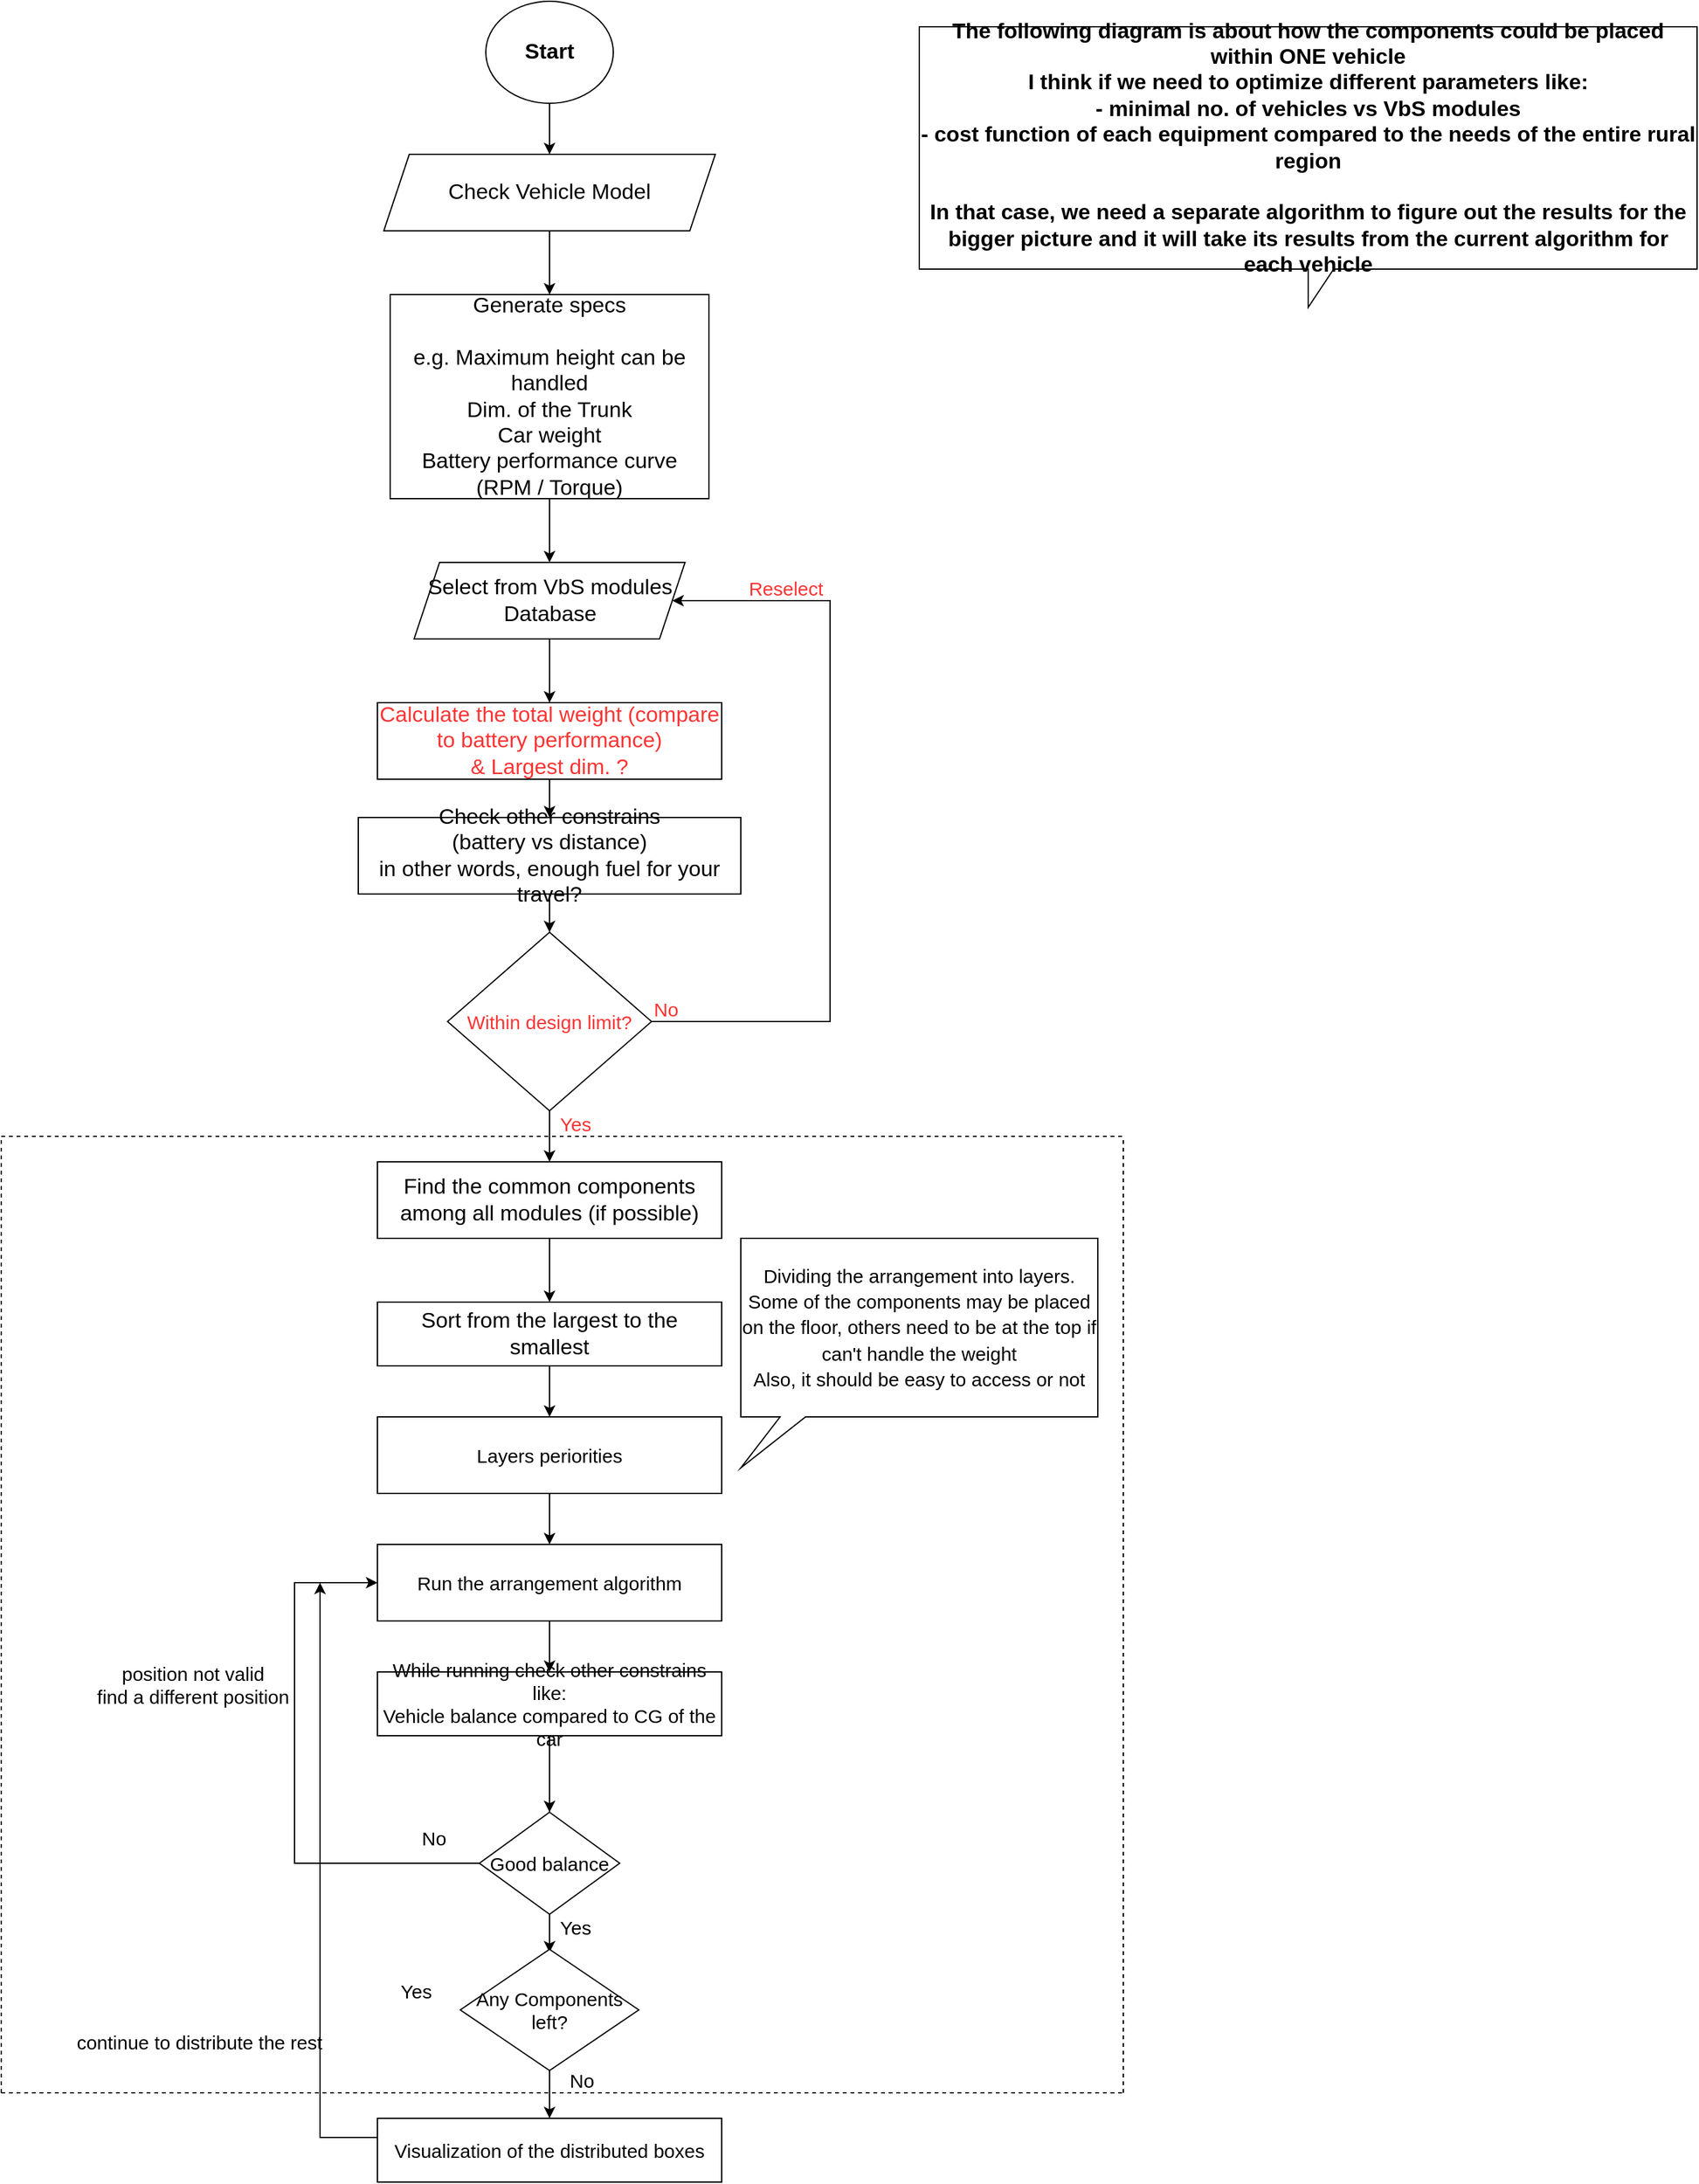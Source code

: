 <mxfile version="18.0.3" type="github" pages="3">
  <diagram id="tjdyI6w0hLFioTKMTBFz" name="UML">
    <mxGraphModel dx="1038" dy="509" grid="1" gridSize="10" guides="1" tooltips="1" connect="1" arrows="1" fold="1" page="1" pageScale="1" pageWidth="1654" pageHeight="2336" math="0" shadow="0">
      <root>
        <mxCell id="0" />
        <mxCell id="1" parent="0" />
        <mxCell id="ymkZttFPiQcAVLi8c05M-2" style="edgeStyle=orthogonalEdgeStyle;rounded=0;orthogonalLoop=1;jettySize=auto;html=1;fontSize=17;" parent="1" source="ymkZttFPiQcAVLi8c05M-1" edge="1">
          <mxGeometry relative="1" as="geometry">
            <mxPoint x="630" y="150" as="targetPoint" />
          </mxGeometry>
        </mxCell>
        <mxCell id="ymkZttFPiQcAVLi8c05M-1" value="&lt;b&gt;&lt;font style=&quot;font-size: 17px&quot;&gt;Start&lt;/font&gt;&lt;/b&gt;" style="ellipse;whiteSpace=wrap;html=1;" parent="1" vertex="1">
          <mxGeometry x="580" y="30" width="100" height="80" as="geometry" />
        </mxCell>
        <mxCell id="BLPmgUg1dD0FdtuLCdOj-2" style="edgeStyle=orthogonalEdgeStyle;rounded=0;orthogonalLoop=1;jettySize=auto;html=1;fontSize=17;" parent="1" source="BLPmgUg1dD0FdtuLCdOj-1" edge="1">
          <mxGeometry relative="1" as="geometry">
            <mxPoint x="630" y="260" as="targetPoint" />
          </mxGeometry>
        </mxCell>
        <mxCell id="BLPmgUg1dD0FdtuLCdOj-1" value="&lt;div&gt;Check Vehicle Model&lt;/div&gt;" style="shape=parallelogram;perimeter=parallelogramPerimeter;whiteSpace=wrap;html=1;fixedSize=1;fontSize=17;" parent="1" vertex="1">
          <mxGeometry x="500" y="150" width="260" height="60" as="geometry" />
        </mxCell>
        <mxCell id="BLPmgUg1dD0FdtuLCdOj-4" style="edgeStyle=orthogonalEdgeStyle;rounded=0;orthogonalLoop=1;jettySize=auto;html=1;fontSize=17;" parent="1" source="BLPmgUg1dD0FdtuLCdOj-3" edge="1">
          <mxGeometry relative="1" as="geometry">
            <mxPoint x="630" y="470" as="targetPoint" />
          </mxGeometry>
        </mxCell>
        <mxCell id="BLPmgUg1dD0FdtuLCdOj-3" value="&lt;div&gt;Generate specs&lt;/div&gt;&lt;div&gt;&lt;br&gt;&lt;/div&gt;&lt;div&gt;e.g. Maximum height can be handled&lt;/div&gt;&lt;div&gt;&lt;div&gt;Dim. of the Trunk&lt;/div&gt;&lt;/div&gt;&lt;div&gt;Car weight&lt;/div&gt;&lt;div&gt;Battery performance curve (RPM / Torque)&lt;/div&gt;" style="rounded=0;whiteSpace=wrap;html=1;fontSize=17;" parent="1" vertex="1">
          <mxGeometry x="505" y="260" width="250" height="160" as="geometry" />
        </mxCell>
        <mxCell id="BLPmgUg1dD0FdtuLCdOj-7" style="edgeStyle=orthogonalEdgeStyle;rounded=0;orthogonalLoop=1;jettySize=auto;html=1;fontSize=17;" parent="1" source="BLPmgUg1dD0FdtuLCdOj-6" edge="1">
          <mxGeometry relative="1" as="geometry">
            <mxPoint x="630" y="580" as="targetPoint" />
          </mxGeometry>
        </mxCell>
        <mxCell id="BLPmgUg1dD0FdtuLCdOj-6" value="Select from VbS modules Database" style="shape=parallelogram;perimeter=parallelogramPerimeter;whiteSpace=wrap;html=1;fixedSize=1;fontSize=17;" parent="1" vertex="1">
          <mxGeometry x="523.75" y="470" width="212.5" height="60" as="geometry" />
        </mxCell>
        <mxCell id="FvmzdZviCj6tdNA3zdi5-5" style="edgeStyle=orthogonalEdgeStyle;rounded=0;orthogonalLoop=1;jettySize=auto;html=1;exitX=0.5;exitY=1;exitDx=0;exitDy=0;" parent="1" source="BLPmgUg1dD0FdtuLCdOj-8" edge="1">
          <mxGeometry relative="1" as="geometry">
            <mxPoint x="630" y="670" as="targetPoint" />
          </mxGeometry>
        </mxCell>
        <mxCell id="BLPmgUg1dD0FdtuLCdOj-8" value="&lt;div&gt;&lt;font color=&quot;#FF3333&quot;&gt;Calculate the total weight (compare to battery performance)&lt;br&gt;&lt;/font&gt;&lt;/div&gt;&lt;div&gt;&lt;font color=&quot;#FF3333&quot;&gt;&amp;amp; Largest dim. ?&lt;br&gt;&lt;/font&gt;&lt;/div&gt;" style="rounded=0;whiteSpace=wrap;html=1;fontSize=17;" parent="1" vertex="1">
          <mxGeometry x="495" y="580" width="270" height="60" as="geometry" />
        </mxCell>
        <mxCell id="FvmzdZviCj6tdNA3zdi5-1" value="" style="endArrow=none;dashed=1;html=1;rounded=0;" parent="1" edge="1">
          <mxGeometry width="50" height="50" relative="1" as="geometry">
            <mxPoint x="200" y="920" as="sourcePoint" />
            <mxPoint x="1080" y="920" as="targetPoint" />
          </mxGeometry>
        </mxCell>
        <mxCell id="FvmzdZviCj6tdNA3zdi5-2" value="" style="endArrow=none;dashed=1;html=1;rounded=0;" parent="1" edge="1">
          <mxGeometry width="50" height="50" relative="1" as="geometry">
            <mxPoint x="1080" y="1670" as="sourcePoint" />
            <mxPoint x="1080" y="920" as="targetPoint" />
          </mxGeometry>
        </mxCell>
        <mxCell id="FvmzdZviCj6tdNA3zdi5-3" value="" style="endArrow=none;dashed=1;html=1;rounded=0;" parent="1" edge="1">
          <mxGeometry width="50" height="50" relative="1" as="geometry">
            <mxPoint x="200" y="1670" as="sourcePoint" />
            <mxPoint x="1080" y="1670" as="targetPoint" />
          </mxGeometry>
        </mxCell>
        <mxCell id="FvmzdZviCj6tdNA3zdi5-4" value="" style="endArrow=none;dashed=1;html=1;rounded=0;" parent="1" edge="1">
          <mxGeometry width="50" height="50" relative="1" as="geometry">
            <mxPoint x="200" y="1670" as="sourcePoint" />
            <mxPoint x="200" y="920" as="targetPoint" />
          </mxGeometry>
        </mxCell>
        <mxCell id="5P1F-jVKBJmz6E3As6xX-11" style="edgeStyle=orthogonalEdgeStyle;rounded=0;orthogonalLoop=1;jettySize=auto;html=1;fontSize=15;fontColor=#FF3333;entryX=0.5;entryY=0;entryDx=0;entryDy=0;" parent="1" source="GwWraAQLC3I3wMDbU-9T-2" target="5P1F-jVKBJmz6E3As6xX-14" edge="1">
          <mxGeometry relative="1" as="geometry">
            <mxPoint x="630" y="1070" as="targetPoint" />
          </mxGeometry>
        </mxCell>
        <mxCell id="GwWraAQLC3I3wMDbU-9T-2" value="Find the common components among all modules (if possible)" style="rounded=0;whiteSpace=wrap;html=1;fontSize=17;" parent="1" vertex="1">
          <mxGeometry x="495" y="940" width="270" height="60" as="geometry" />
        </mxCell>
        <mxCell id="5P1F-jVKBJmz6E3As6xX-2" style="edgeStyle=orthogonalEdgeStyle;rounded=0;orthogonalLoop=1;jettySize=auto;html=1;fontSize=15;fontColor=#FF3333;" parent="1" source="5P1F-jVKBJmz6E3As6xX-1" target="GwWraAQLC3I3wMDbU-9T-2" edge="1">
          <mxGeometry relative="1" as="geometry" />
        </mxCell>
        <mxCell id="5P1F-jVKBJmz6E3As6xX-6" style="edgeStyle=orthogonalEdgeStyle;rounded=0;orthogonalLoop=1;jettySize=auto;html=1;fontSize=15;fontColor=#FF3333;exitX=1;exitY=0.5;exitDx=0;exitDy=0;" parent="1" source="5P1F-jVKBJmz6E3As6xX-1" target="BLPmgUg1dD0FdtuLCdOj-6" edge="1">
          <mxGeometry relative="1" as="geometry">
            <mxPoint x="870" y="520" as="targetPoint" />
            <Array as="points">
              <mxPoint x="850" y="830" />
              <mxPoint x="850" y="500" />
            </Array>
          </mxGeometry>
        </mxCell>
        <mxCell id="5P1F-jVKBJmz6E3As6xX-1" value="&lt;font style=&quot;font-size: 15px&quot;&gt;Within design limit?&lt;/font&gt;" style="rhombus;whiteSpace=wrap;html=1;fontColor=#FF3333;" parent="1" vertex="1">
          <mxGeometry x="550" y="760" width="160" height="140" as="geometry" />
        </mxCell>
        <mxCell id="5P1F-jVKBJmz6E3As6xX-7" value="No" style="text;html=1;align=center;verticalAlign=middle;resizable=0;points=[];autosize=1;strokeColor=none;fillColor=none;fontSize=15;fontColor=#FF3333;" parent="1" vertex="1">
          <mxGeometry x="706.25" y="810" width="30" height="20" as="geometry" />
        </mxCell>
        <mxCell id="5P1F-jVKBJmz6E3As6xX-8" value="Reselect" style="text;html=1;align=center;verticalAlign=middle;resizable=0;points=[];autosize=1;strokeColor=none;fillColor=none;fontSize=15;fontColor=#FF3333;" parent="1" vertex="1">
          <mxGeometry x="785" y="480" width="60" height="20" as="geometry" />
        </mxCell>
        <mxCell id="5P1F-jVKBJmz6E3As6xX-9" value="Yes" style="text;html=1;align=center;verticalAlign=middle;resizable=0;points=[];autosize=1;strokeColor=none;fillColor=none;fontSize=15;fontColor=#FF3333;" parent="1" vertex="1">
          <mxGeometry x="630" y="900" width="40" height="20" as="geometry" />
        </mxCell>
        <mxCell id="5P1F-jVKBJmz6E3As6xX-18" style="edgeStyle=orthogonalEdgeStyle;rounded=0;orthogonalLoop=1;jettySize=auto;html=1;entryX=0.5;entryY=0;entryDx=0;entryDy=0;fontSize=17;fontColor=#000000;" parent="1" source="5P1F-jVKBJmz6E3As6xX-14" target="5P1F-jVKBJmz6E3As6xX-17" edge="1">
          <mxGeometry relative="1" as="geometry" />
        </mxCell>
        <mxCell id="5P1F-jVKBJmz6E3As6xX-14" value="&lt;font style=&quot;font-size: 17px&quot;&gt;Sort from the largest to the smallest&lt;/font&gt;" style="rounded=0;whiteSpace=wrap;html=1;fontSize=15;fontColor=#000000;" parent="1" vertex="1">
          <mxGeometry x="495" y="1050" width="270" height="50" as="geometry" />
        </mxCell>
        <mxCell id="5P1F-jVKBJmz6E3As6xX-16" style="edgeStyle=orthogonalEdgeStyle;rounded=0;orthogonalLoop=1;jettySize=auto;html=1;entryX=0.5;entryY=0;entryDx=0;entryDy=0;fontSize=17;fontColor=#000000;" parent="1" source="5P1F-jVKBJmz6E3As6xX-15" target="5P1F-jVKBJmz6E3As6xX-1" edge="1">
          <mxGeometry relative="1" as="geometry" />
        </mxCell>
        <mxCell id="5P1F-jVKBJmz6E3As6xX-15" value="&lt;div&gt;Check other constrains&lt;/div&gt;&lt;div&gt;(battery vs distance)&lt;/div&gt;&lt;div&gt;in other words, enough fuel for your travel?&lt;br&gt;&lt;/div&gt;" style="rounded=0;whiteSpace=wrap;html=1;fontSize=17;" parent="1" vertex="1">
          <mxGeometry x="480" y="670" width="300" height="60" as="geometry" />
        </mxCell>
        <mxCell id="5P1F-jVKBJmz6E3As6xX-20" style="edgeStyle=orthogonalEdgeStyle;rounded=0;orthogonalLoop=1;jettySize=auto;html=1;fontSize=15;fontColor=#000000;entryX=0.5;entryY=0;entryDx=0;entryDy=0;" parent="1" source="5P1F-jVKBJmz6E3As6xX-17" target="5P1F-jVKBJmz6E3As6xX-22" edge="1">
          <mxGeometry relative="1" as="geometry">
            <mxPoint x="625" y="1240" as="targetPoint" />
          </mxGeometry>
        </mxCell>
        <mxCell id="5P1F-jVKBJmz6E3As6xX-17" value="Layers periorities" style="rounded=0;whiteSpace=wrap;html=1;fontSize=15;fontColor=#000000;" parent="1" vertex="1">
          <mxGeometry x="495" y="1140" width="270" height="60" as="geometry" />
        </mxCell>
        <mxCell id="5P1F-jVKBJmz6E3As6xX-19" value="&lt;font style=&quot;font-size: 15px&quot;&gt;Dividing the arrangement into layers.&lt;br&gt;&lt;/font&gt;&lt;div&gt;&lt;font style=&quot;font-size: 15px&quot;&gt;Some of the components may be placed on the floor, others need to be at the top if can&#39;t handle the weight&lt;/font&gt;&lt;/div&gt;&lt;div&gt;&lt;font style=&quot;font-size: 15px&quot;&gt;Also, it should be easy to access or not&lt;br&gt;&lt;/font&gt;&lt;/div&gt;" style="shape=callout;whiteSpace=wrap;html=1;perimeter=calloutPerimeter;fontSize=17;fontColor=#000000;size=40;position=0.11;base=20;position2=0;" parent="1" vertex="1">
          <mxGeometry x="780" y="1000" width="280" height="180" as="geometry" />
        </mxCell>
        <mxCell id="5P1F-jVKBJmz6E3As6xX-34" style="edgeStyle=orthogonalEdgeStyle;rounded=0;orthogonalLoop=1;jettySize=auto;html=1;entryX=0.5;entryY=0;entryDx=0;entryDy=0;fontSize=15;fontColor=#000000;" parent="1" source="5P1F-jVKBJmz6E3As6xX-22" target="5P1F-jVKBJmz6E3As6xX-23" edge="1">
          <mxGeometry relative="1" as="geometry" />
        </mxCell>
        <mxCell id="5P1F-jVKBJmz6E3As6xX-22" value="Run the arrangement algorithm" style="rounded=0;whiteSpace=wrap;html=1;fontSize=15;fontColor=#000000;" parent="1" vertex="1">
          <mxGeometry x="495" y="1240" width="270" height="60" as="geometry" />
        </mxCell>
        <mxCell id="5P1F-jVKBJmz6E3As6xX-28" style="edgeStyle=orthogonalEdgeStyle;rounded=0;orthogonalLoop=1;jettySize=auto;html=1;entryX=0.5;entryY=0;entryDx=0;entryDy=0;fontSize=15;fontColor=#000000;" parent="1" source="5P1F-jVKBJmz6E3As6xX-23" target="5P1F-jVKBJmz6E3As6xX-25" edge="1">
          <mxGeometry relative="1" as="geometry" />
        </mxCell>
        <mxCell id="5P1F-jVKBJmz6E3As6xX-23" value="While running check other constrains like:&lt;br&gt;Vehicle balance compared to CG of the car" style="rounded=0;whiteSpace=wrap;html=1;fontSize=15;fontColor=#000000;" parent="1" vertex="1">
          <mxGeometry x="495" y="1340" width="270" height="50" as="geometry" />
        </mxCell>
        <mxCell id="5P1F-jVKBJmz6E3As6xX-30" style="edgeStyle=orthogonalEdgeStyle;rounded=0;orthogonalLoop=1;jettySize=auto;html=1;exitX=0;exitY=0.5;exitDx=0;exitDy=0;fontSize=15;fontColor=#000000;entryX=0;entryY=0.5;entryDx=0;entryDy=0;" parent="1" source="5P1F-jVKBJmz6E3As6xX-25" target="5P1F-jVKBJmz6E3As6xX-22" edge="1">
          <mxGeometry relative="1" as="geometry">
            <mxPoint x="440" y="1280" as="targetPoint" />
            <Array as="points">
              <mxPoint x="430" y="1490" />
              <mxPoint x="430" y="1270" />
            </Array>
          </mxGeometry>
        </mxCell>
        <mxCell id="5P1F-jVKBJmz6E3As6xX-36" style="edgeStyle=orthogonalEdgeStyle;rounded=0;orthogonalLoop=1;jettySize=auto;html=1;entryX=0.5;entryY=0;entryDx=0;entryDy=0;fontSize=15;fontColor=#000000;" parent="1" source="5P1F-jVKBJmz6E3As6xX-25" edge="1">
          <mxGeometry relative="1" as="geometry">
            <mxPoint x="630" y="1560" as="targetPoint" />
          </mxGeometry>
        </mxCell>
        <mxCell id="5P1F-jVKBJmz6E3As6xX-25" value="Good balance" style="rhombus;whiteSpace=wrap;html=1;fontSize=15;fontColor=#000000;" parent="1" vertex="1">
          <mxGeometry x="575" y="1450" width="110" height="80" as="geometry" />
        </mxCell>
        <mxCell id="5P1F-jVKBJmz6E3As6xX-29" value="Yes" style="text;html=1;align=center;verticalAlign=middle;resizable=0;points=[];autosize=1;strokeColor=none;fillColor=none;fontSize=15;fontColor=#000000;" parent="1" vertex="1">
          <mxGeometry x="630" y="1530" width="40" height="20" as="geometry" />
        </mxCell>
        <mxCell id="5P1F-jVKBJmz6E3As6xX-31" value="No" style="text;html=1;align=center;verticalAlign=middle;resizable=0;points=[];autosize=1;strokeColor=none;fillColor=none;fontSize=15;fontColor=#000000;" parent="1" vertex="1">
          <mxGeometry x="523.75" y="1460" width="30" height="20" as="geometry" />
        </mxCell>
        <mxCell id="5P1F-jVKBJmz6E3As6xX-33" value="&lt;div&gt;position not valid&lt;/div&gt;&lt;div&gt;find a different position&lt;br&gt;&lt;/div&gt;" style="text;html=1;align=center;verticalAlign=middle;resizable=0;points=[];autosize=1;strokeColor=none;fillColor=none;fontSize=15;fontColor=#000000;" parent="1" vertex="1">
          <mxGeometry x="280" y="1330" width="140" height="40" as="geometry" />
        </mxCell>
        <mxCell id="5P1F-jVKBJmz6E3As6xX-43" style="edgeStyle=orthogonalEdgeStyle;rounded=0;orthogonalLoop=1;jettySize=auto;html=1;entryX=0.5;entryY=0;entryDx=0;entryDy=0;fontSize=15;fontColor=#000000;" parent="1" source="5P1F-jVKBJmz6E3As6xX-39" target="5P1F-jVKBJmz6E3As6xX-42" edge="1">
          <mxGeometry relative="1" as="geometry" />
        </mxCell>
        <mxCell id="5P1F-jVKBJmz6E3As6xX-39" value="Any Components left?" style="rhombus;whiteSpace=wrap;html=1;fontSize=15;fontColor=#000000;" parent="1" vertex="1">
          <mxGeometry x="560" y="1557.5" width="140" height="95" as="geometry" />
        </mxCell>
        <mxCell id="5P1F-jVKBJmz6E3As6xX-40" value="Yes" style="text;html=1;align=center;verticalAlign=middle;resizable=0;points=[];autosize=1;strokeColor=none;fillColor=none;fontSize=15;fontColor=#000000;" parent="1" vertex="1">
          <mxGeometry x="505" y="1580" width="40" height="20" as="geometry" />
        </mxCell>
        <mxCell id="5P1F-jVKBJmz6E3As6xX-45" style="edgeStyle=orthogonalEdgeStyle;rounded=0;orthogonalLoop=1;jettySize=auto;html=1;fontSize=15;fontColor=#000000;" parent="1" source="5P1F-jVKBJmz6E3As6xX-42" edge="1">
          <mxGeometry relative="1" as="geometry">
            <mxPoint x="450" y="1270" as="targetPoint" />
            <Array as="points">
              <mxPoint x="450" y="1705" />
              <mxPoint x="450" y="1490" />
            </Array>
          </mxGeometry>
        </mxCell>
        <mxCell id="5P1F-jVKBJmz6E3As6xX-42" value="Visualization of the distributed boxes" style="rounded=0;whiteSpace=wrap;html=1;fontSize=15;fontColor=#000000;" parent="1" vertex="1">
          <mxGeometry x="495" y="1690" width="270" height="50" as="geometry" />
        </mxCell>
        <mxCell id="5P1F-jVKBJmz6E3As6xX-44" value="continue to distribute the rest" style="text;html=1;align=center;verticalAlign=middle;resizable=0;points=[];autosize=1;strokeColor=none;fillColor=none;fontSize=15;fontColor=#000000;" parent="1" vertex="1">
          <mxGeometry x="270" y="1620" width="170" height="20" as="geometry" />
        </mxCell>
        <mxCell id="5P1F-jVKBJmz6E3As6xX-46" value="No" style="text;html=1;align=center;verticalAlign=middle;resizable=0;points=[];autosize=1;strokeColor=none;fillColor=none;fontSize=15;fontColor=#000000;" parent="1" vertex="1">
          <mxGeometry x="640" y="1650" width="30" height="20" as="geometry" />
        </mxCell>
        <mxCell id="5P1F-jVKBJmz6E3As6xX-47" value="&lt;div style=&quot;font-size: 17px&quot;&gt;&lt;font style=&quot;font-size: 17px&quot;&gt;&lt;b&gt;The following diagram is about how the components could be placed within ONE vehicle&lt;/b&gt;&lt;/font&gt;&lt;/div&gt;&lt;div style=&quot;font-size: 17px&quot;&gt;&lt;font style=&quot;font-size: 17px&quot;&gt;&lt;b&gt;I think if we need to optimize different parameters like:&lt;/b&gt;&lt;/font&gt;&lt;/div&gt;&lt;div style=&quot;font-size: 17px&quot;&gt;&lt;font style=&quot;font-size: 17px&quot;&gt;&lt;b&gt;- minimal no. of vehicles vs VbS modules&lt;/b&gt;&lt;/font&gt;&lt;/div&gt;&lt;div style=&quot;font-size: 17px&quot;&gt;&lt;font style=&quot;font-size: 17px&quot;&gt;&lt;b&gt;- cost function of each equipment compared to the needs of the entire rural region&lt;/b&gt;&lt;/font&gt;&lt;/div&gt;&lt;div style=&quot;font-size: 17px&quot;&gt;&lt;font style=&quot;font-size: 17px&quot;&gt;&lt;b&gt;&lt;br&gt;In that case, we need a separate algorithm to figure out the results for the bigger picture and it will take its results from the current algorithm for each vehicle&lt;br&gt;&lt;/b&gt;&lt;/font&gt;&lt;/div&gt;" style="shape=callout;whiteSpace=wrap;html=1;perimeter=calloutPerimeter;fontSize=15;fontColor=#000000;" parent="1" vertex="1">
          <mxGeometry x="920" y="50" width="610" height="220" as="geometry" />
        </mxCell>
      </root>
    </mxGraphModel>
  </diagram>
  <diagram name="UML2" id="CSRPr6KKTtxTtWu-1TOr">
    <mxGraphModel dx="1038" dy="509" grid="1" gridSize="10" guides="1" tooltips="1" connect="1" arrows="1" fold="1" page="1" pageScale="1" pageWidth="1654" pageHeight="2336" math="0" shadow="0">
      <root>
        <mxCell id="kPrue-aqu6YARFAIIuDR-0" />
        <mxCell id="kPrue-aqu6YARFAIIuDR-1" parent="kPrue-aqu6YARFAIIuDR-0" />
        <mxCell id="kPrue-aqu6YARFAIIuDR-2" style="edgeStyle=orthogonalEdgeStyle;rounded=0;orthogonalLoop=1;jettySize=auto;html=1;fontSize=17;" edge="1" parent="kPrue-aqu6YARFAIIuDR-1" source="kPrue-aqu6YARFAIIuDR-3">
          <mxGeometry relative="1" as="geometry">
            <mxPoint x="630" y="150" as="targetPoint" />
          </mxGeometry>
        </mxCell>
        <mxCell id="kPrue-aqu6YARFAIIuDR-3" value="&lt;b&gt;&lt;font style=&quot;font-size: 17px&quot;&gt;Start&lt;/font&gt;&lt;/b&gt;" style="ellipse;whiteSpace=wrap;html=1;" vertex="1" parent="kPrue-aqu6YARFAIIuDR-1">
          <mxGeometry x="580" y="30" width="100" height="80" as="geometry" />
        </mxCell>
        <mxCell id="kPrue-aqu6YARFAIIuDR-4" style="edgeStyle=orthogonalEdgeStyle;rounded=0;orthogonalLoop=1;jettySize=auto;html=1;fontSize=17;" edge="1" parent="kPrue-aqu6YARFAIIuDR-1" source="kPrue-aqu6YARFAIIuDR-5">
          <mxGeometry relative="1" as="geometry">
            <mxPoint x="630" y="260" as="targetPoint" />
          </mxGeometry>
        </mxCell>
        <mxCell id="kPrue-aqu6YARFAIIuDR-5" value="&lt;div&gt;Check Vehicle Model&lt;/div&gt;" style="shape=parallelogram;perimeter=parallelogramPerimeter;whiteSpace=wrap;html=1;fixedSize=1;fontSize=17;" vertex="1" parent="kPrue-aqu6YARFAIIuDR-1">
          <mxGeometry x="500" y="150" width="260" height="60" as="geometry" />
        </mxCell>
        <mxCell id="kPrue-aqu6YARFAIIuDR-6" style="edgeStyle=orthogonalEdgeStyle;rounded=0;orthogonalLoop=1;jettySize=auto;html=1;fontSize=17;" edge="1" parent="kPrue-aqu6YARFAIIuDR-1" source="kPrue-aqu6YARFAIIuDR-7">
          <mxGeometry relative="1" as="geometry">
            <mxPoint x="630" y="470" as="targetPoint" />
          </mxGeometry>
        </mxCell>
        <mxCell id="kPrue-aqu6YARFAIIuDR-7" value="&lt;div&gt;Generate specs&lt;/div&gt;&lt;div&gt;&lt;br&gt;&lt;/div&gt;&lt;div&gt;e.g. Maximum height can be handled&lt;/div&gt;&lt;div&gt;&lt;div&gt;Dim. of the Trunk&lt;/div&gt;&lt;/div&gt;&lt;div&gt;Car weight&lt;/div&gt;&lt;div&gt;Battery performance curve (RPM / Torque)&lt;/div&gt;" style="rounded=0;whiteSpace=wrap;html=1;fontSize=17;" vertex="1" parent="kPrue-aqu6YARFAIIuDR-1">
          <mxGeometry x="505" y="260" width="250" height="160" as="geometry" />
        </mxCell>
        <mxCell id="kPrue-aqu6YARFAIIuDR-8" style="edgeStyle=orthogonalEdgeStyle;rounded=0;orthogonalLoop=1;jettySize=auto;html=1;fontSize=17;" edge="1" parent="kPrue-aqu6YARFAIIuDR-1" source="kPrue-aqu6YARFAIIuDR-9">
          <mxGeometry relative="1" as="geometry">
            <mxPoint x="630" y="580" as="targetPoint" />
          </mxGeometry>
        </mxCell>
        <mxCell id="kPrue-aqu6YARFAIIuDR-9" value="Select from VbS modules Database" style="shape=parallelogram;perimeter=parallelogramPerimeter;whiteSpace=wrap;html=1;fixedSize=1;fontSize=17;" vertex="1" parent="kPrue-aqu6YARFAIIuDR-1">
          <mxGeometry x="523.75" y="470" width="212.5" height="60" as="geometry" />
        </mxCell>
        <mxCell id="kPrue-aqu6YARFAIIuDR-10" style="edgeStyle=orthogonalEdgeStyle;rounded=0;orthogonalLoop=1;jettySize=auto;html=1;exitX=0.5;exitY=1;exitDx=0;exitDy=0;" edge="1" parent="kPrue-aqu6YARFAIIuDR-1" source="kPrue-aqu6YARFAIIuDR-11">
          <mxGeometry relative="1" as="geometry">
            <mxPoint x="630" y="670" as="targetPoint" />
          </mxGeometry>
        </mxCell>
        <mxCell id="kPrue-aqu6YARFAIIuDR-11" value="&lt;div&gt;&lt;font color=&quot;#FF3333&quot;&gt;Calculate the total weight (compare to battery performance)&lt;br&gt;&lt;/font&gt;&lt;/div&gt;&lt;div&gt;&lt;font color=&quot;#FF3333&quot;&gt;&amp;amp; Largest dim. ?&lt;br&gt;&lt;/font&gt;&lt;/div&gt;" style="rounded=0;whiteSpace=wrap;html=1;fontSize=17;" vertex="1" parent="kPrue-aqu6YARFAIIuDR-1">
          <mxGeometry x="495" y="580" width="270" height="60" as="geometry" />
        </mxCell>
        <mxCell id="kPrue-aqu6YARFAIIuDR-12" value="" style="endArrow=none;dashed=1;html=1;rounded=0;" edge="1" parent="kPrue-aqu6YARFAIIuDR-1">
          <mxGeometry width="50" height="50" relative="1" as="geometry">
            <mxPoint x="200" y="920" as="sourcePoint" />
            <mxPoint x="1080" y="920" as="targetPoint" />
          </mxGeometry>
        </mxCell>
        <mxCell id="kPrue-aqu6YARFAIIuDR-13" value="" style="endArrow=none;dashed=1;html=1;rounded=0;" edge="1" parent="kPrue-aqu6YARFAIIuDR-1">
          <mxGeometry width="50" height="50" relative="1" as="geometry">
            <mxPoint x="1080" y="1670" as="sourcePoint" />
            <mxPoint x="1080" y="920" as="targetPoint" />
          </mxGeometry>
        </mxCell>
        <mxCell id="kPrue-aqu6YARFAIIuDR-14" value="" style="endArrow=none;dashed=1;html=1;rounded=0;" edge="1" parent="kPrue-aqu6YARFAIIuDR-1">
          <mxGeometry width="50" height="50" relative="1" as="geometry">
            <mxPoint x="200" y="1670" as="sourcePoint" />
            <mxPoint x="1080" y="1670" as="targetPoint" />
          </mxGeometry>
        </mxCell>
        <mxCell id="kPrue-aqu6YARFAIIuDR-15" value="" style="endArrow=none;dashed=1;html=1;rounded=0;" edge="1" parent="kPrue-aqu6YARFAIIuDR-1">
          <mxGeometry width="50" height="50" relative="1" as="geometry">
            <mxPoint x="200" y="1670" as="sourcePoint" />
            <mxPoint x="200" y="920" as="targetPoint" />
          </mxGeometry>
        </mxCell>
        <mxCell id="kPrue-aqu6YARFAIIuDR-16" style="edgeStyle=orthogonalEdgeStyle;rounded=0;orthogonalLoop=1;jettySize=auto;html=1;fontSize=15;fontColor=#FF3333;entryX=0.5;entryY=0;entryDx=0;entryDy=0;" edge="1" parent="kPrue-aqu6YARFAIIuDR-1" source="kPrue-aqu6YARFAIIuDR-17" target="kPrue-aqu6YARFAIIuDR-25">
          <mxGeometry relative="1" as="geometry">
            <mxPoint x="630" y="1070" as="targetPoint" />
          </mxGeometry>
        </mxCell>
        <mxCell id="kPrue-aqu6YARFAIIuDR-17" value="Find the common components among all modules (if possible)" style="rounded=0;whiteSpace=wrap;html=1;fontSize=17;" vertex="1" parent="kPrue-aqu6YARFAIIuDR-1">
          <mxGeometry x="495" y="940" width="270" height="60" as="geometry" />
        </mxCell>
        <mxCell id="kPrue-aqu6YARFAIIuDR-18" style="edgeStyle=orthogonalEdgeStyle;rounded=0;orthogonalLoop=1;jettySize=auto;html=1;fontSize=15;fontColor=#FF3333;" edge="1" parent="kPrue-aqu6YARFAIIuDR-1" source="kPrue-aqu6YARFAIIuDR-20" target="kPrue-aqu6YARFAIIuDR-17">
          <mxGeometry relative="1" as="geometry" />
        </mxCell>
        <mxCell id="kPrue-aqu6YARFAIIuDR-19" style="edgeStyle=orthogonalEdgeStyle;rounded=0;orthogonalLoop=1;jettySize=auto;html=1;fontSize=15;fontColor=#FF3333;exitX=1;exitY=0.5;exitDx=0;exitDy=0;" edge="1" parent="kPrue-aqu6YARFAIIuDR-1" source="kPrue-aqu6YARFAIIuDR-20" target="kPrue-aqu6YARFAIIuDR-9">
          <mxGeometry relative="1" as="geometry">
            <mxPoint x="870" y="520" as="targetPoint" />
            <Array as="points">
              <mxPoint x="850" y="830" />
              <mxPoint x="850" y="500" />
            </Array>
          </mxGeometry>
        </mxCell>
        <mxCell id="kPrue-aqu6YARFAIIuDR-20" value="&lt;font style=&quot;font-size: 15px&quot;&gt;Within design limit?&lt;/font&gt;" style="rhombus;whiteSpace=wrap;html=1;fontColor=#FF3333;" vertex="1" parent="kPrue-aqu6YARFAIIuDR-1">
          <mxGeometry x="550" y="760" width="160" height="140" as="geometry" />
        </mxCell>
        <mxCell id="kPrue-aqu6YARFAIIuDR-21" value="No" style="text;html=1;align=center;verticalAlign=middle;resizable=0;points=[];autosize=1;strokeColor=none;fillColor=none;fontSize=15;fontColor=#FF3333;" vertex="1" parent="kPrue-aqu6YARFAIIuDR-1">
          <mxGeometry x="706.25" y="810" width="30" height="20" as="geometry" />
        </mxCell>
        <mxCell id="kPrue-aqu6YARFAIIuDR-22" value="Reselect" style="text;html=1;align=center;verticalAlign=middle;resizable=0;points=[];autosize=1;strokeColor=none;fillColor=none;fontSize=15;fontColor=#FF3333;" vertex="1" parent="kPrue-aqu6YARFAIIuDR-1">
          <mxGeometry x="785" y="480" width="60" height="20" as="geometry" />
        </mxCell>
        <mxCell id="kPrue-aqu6YARFAIIuDR-23" value="Yes" style="text;html=1;align=center;verticalAlign=middle;resizable=0;points=[];autosize=1;strokeColor=none;fillColor=none;fontSize=15;fontColor=#FF3333;" vertex="1" parent="kPrue-aqu6YARFAIIuDR-1">
          <mxGeometry x="630" y="900" width="40" height="20" as="geometry" />
        </mxCell>
        <mxCell id="kPrue-aqu6YARFAIIuDR-24" style="edgeStyle=orthogonalEdgeStyle;rounded=0;orthogonalLoop=1;jettySize=auto;html=1;entryX=0.5;entryY=0;entryDx=0;entryDy=0;fontSize=17;fontColor=#000000;" edge="1" parent="kPrue-aqu6YARFAIIuDR-1" source="kPrue-aqu6YARFAIIuDR-25" target="kPrue-aqu6YARFAIIuDR-29">
          <mxGeometry relative="1" as="geometry" />
        </mxCell>
        <mxCell id="kPrue-aqu6YARFAIIuDR-25" value="&lt;font style=&quot;font-size: 17px&quot;&gt;Sort from the largest to the smallest&lt;/font&gt;" style="rounded=0;whiteSpace=wrap;html=1;fontSize=15;fontColor=#000000;" vertex="1" parent="kPrue-aqu6YARFAIIuDR-1">
          <mxGeometry x="495" y="1050" width="270" height="50" as="geometry" />
        </mxCell>
        <mxCell id="kPrue-aqu6YARFAIIuDR-26" style="edgeStyle=orthogonalEdgeStyle;rounded=0;orthogonalLoop=1;jettySize=auto;html=1;entryX=0.5;entryY=0;entryDx=0;entryDy=0;fontSize=17;fontColor=#000000;" edge="1" parent="kPrue-aqu6YARFAIIuDR-1" source="kPrue-aqu6YARFAIIuDR-27" target="kPrue-aqu6YARFAIIuDR-20">
          <mxGeometry relative="1" as="geometry" />
        </mxCell>
        <mxCell id="kPrue-aqu6YARFAIIuDR-27" value="&lt;div&gt;Check other constrains&lt;/div&gt;&lt;div&gt;(battery vs distance)&lt;/div&gt;&lt;div&gt;in other words, enough fuel for your travel?&lt;br&gt;&lt;/div&gt;" style="rounded=0;whiteSpace=wrap;html=1;fontSize=17;" vertex="1" parent="kPrue-aqu6YARFAIIuDR-1">
          <mxGeometry x="480" y="670" width="300" height="60" as="geometry" />
        </mxCell>
        <mxCell id="kPrue-aqu6YARFAIIuDR-28" style="edgeStyle=orthogonalEdgeStyle;rounded=0;orthogonalLoop=1;jettySize=auto;html=1;fontSize=15;fontColor=#000000;entryX=0.5;entryY=0;entryDx=0;entryDy=0;" edge="1" parent="kPrue-aqu6YARFAIIuDR-1" source="kPrue-aqu6YARFAIIuDR-29" target="kPrue-aqu6YARFAIIuDR-32">
          <mxGeometry relative="1" as="geometry">
            <mxPoint x="625" y="1240" as="targetPoint" />
          </mxGeometry>
        </mxCell>
        <mxCell id="kPrue-aqu6YARFAIIuDR-29" value="Layers periorities" style="rounded=0;whiteSpace=wrap;html=1;fontSize=15;fontColor=#000000;" vertex="1" parent="kPrue-aqu6YARFAIIuDR-1">
          <mxGeometry x="495" y="1140" width="270" height="60" as="geometry" />
        </mxCell>
        <mxCell id="kPrue-aqu6YARFAIIuDR-30" value="&lt;font style=&quot;font-size: 15px&quot;&gt;Dividing the arrangement into layers.&lt;br&gt;&lt;/font&gt;&lt;div&gt;&lt;font style=&quot;font-size: 15px&quot;&gt;Some of the components may be placed on the floor, others need to be at the top if can&#39;t handle the weight&lt;/font&gt;&lt;/div&gt;&lt;div&gt;&lt;font style=&quot;font-size: 15px&quot;&gt;Also, it should be easy to access or not&lt;br&gt;&lt;/font&gt;&lt;/div&gt;" style="shape=callout;whiteSpace=wrap;html=1;perimeter=calloutPerimeter;fontSize=17;fontColor=#000000;size=40;position=0.11;base=20;position2=0;" vertex="1" parent="kPrue-aqu6YARFAIIuDR-1">
          <mxGeometry x="780" y="1000" width="280" height="180" as="geometry" />
        </mxCell>
        <mxCell id="kPrue-aqu6YARFAIIuDR-31" style="edgeStyle=orthogonalEdgeStyle;rounded=0;orthogonalLoop=1;jettySize=auto;html=1;entryX=0.5;entryY=0;entryDx=0;entryDy=0;fontSize=15;fontColor=#000000;" edge="1" parent="kPrue-aqu6YARFAIIuDR-1" source="kPrue-aqu6YARFAIIuDR-32" target="kPrue-aqu6YARFAIIuDR-34">
          <mxGeometry relative="1" as="geometry" />
        </mxCell>
        <mxCell id="kPrue-aqu6YARFAIIuDR-32" value="Run the arrangement algorithm" style="rounded=0;whiteSpace=wrap;html=1;fontSize=15;fontColor=#000000;" vertex="1" parent="kPrue-aqu6YARFAIIuDR-1">
          <mxGeometry x="495" y="1240" width="270" height="60" as="geometry" />
        </mxCell>
        <mxCell id="kPrue-aqu6YARFAIIuDR-33" style="edgeStyle=orthogonalEdgeStyle;rounded=0;orthogonalLoop=1;jettySize=auto;html=1;entryX=0.5;entryY=0;entryDx=0;entryDy=0;fontSize=15;fontColor=#000000;" edge="1" parent="kPrue-aqu6YARFAIIuDR-1" source="kPrue-aqu6YARFAIIuDR-34" target="kPrue-aqu6YARFAIIuDR-37">
          <mxGeometry relative="1" as="geometry" />
        </mxCell>
        <mxCell id="kPrue-aqu6YARFAIIuDR-34" value="While running check other constrains like:&lt;br&gt;Vehicle balance compared to CG of the car" style="rounded=0;whiteSpace=wrap;html=1;fontSize=15;fontColor=#000000;" vertex="1" parent="kPrue-aqu6YARFAIIuDR-1">
          <mxGeometry x="495" y="1340" width="270" height="50" as="geometry" />
        </mxCell>
        <mxCell id="kPrue-aqu6YARFAIIuDR-35" style="edgeStyle=orthogonalEdgeStyle;rounded=0;orthogonalLoop=1;jettySize=auto;html=1;exitX=0;exitY=0.5;exitDx=0;exitDy=0;fontSize=15;fontColor=#000000;entryX=0;entryY=0.5;entryDx=0;entryDy=0;" edge="1" parent="kPrue-aqu6YARFAIIuDR-1" source="kPrue-aqu6YARFAIIuDR-37" target="kPrue-aqu6YARFAIIuDR-32">
          <mxGeometry relative="1" as="geometry">
            <mxPoint x="440" y="1280" as="targetPoint" />
            <Array as="points">
              <mxPoint x="430" y="1490" />
              <mxPoint x="430" y="1270" />
            </Array>
          </mxGeometry>
        </mxCell>
        <mxCell id="kPrue-aqu6YARFAIIuDR-36" style="edgeStyle=orthogonalEdgeStyle;rounded=0;orthogonalLoop=1;jettySize=auto;html=1;entryX=0.5;entryY=0;entryDx=0;entryDy=0;fontSize=15;fontColor=#000000;" edge="1" parent="kPrue-aqu6YARFAIIuDR-1" source="kPrue-aqu6YARFAIIuDR-37">
          <mxGeometry relative="1" as="geometry">
            <mxPoint x="630" y="1560" as="targetPoint" />
          </mxGeometry>
        </mxCell>
        <mxCell id="kPrue-aqu6YARFAIIuDR-37" value="Good balance" style="rhombus;whiteSpace=wrap;html=1;fontSize=15;fontColor=#000000;" vertex="1" parent="kPrue-aqu6YARFAIIuDR-1">
          <mxGeometry x="575" y="1450" width="110" height="80" as="geometry" />
        </mxCell>
        <mxCell id="kPrue-aqu6YARFAIIuDR-38" value="Yes" style="text;html=1;align=center;verticalAlign=middle;resizable=0;points=[];autosize=1;strokeColor=none;fillColor=none;fontSize=15;fontColor=#000000;" vertex="1" parent="kPrue-aqu6YARFAIIuDR-1">
          <mxGeometry x="630" y="1530" width="40" height="20" as="geometry" />
        </mxCell>
        <mxCell id="kPrue-aqu6YARFAIIuDR-39" value="No" style="text;html=1;align=center;verticalAlign=middle;resizable=0;points=[];autosize=1;strokeColor=none;fillColor=none;fontSize=15;fontColor=#000000;" vertex="1" parent="kPrue-aqu6YARFAIIuDR-1">
          <mxGeometry x="523.75" y="1460" width="30" height="20" as="geometry" />
        </mxCell>
        <mxCell id="kPrue-aqu6YARFAIIuDR-40" value="&lt;div&gt;position not valid&lt;/div&gt;&lt;div&gt;find a different position&lt;br&gt;&lt;/div&gt;" style="text;html=1;align=center;verticalAlign=middle;resizable=0;points=[];autosize=1;strokeColor=none;fillColor=none;fontSize=15;fontColor=#000000;" vertex="1" parent="kPrue-aqu6YARFAIIuDR-1">
          <mxGeometry x="280" y="1330" width="140" height="40" as="geometry" />
        </mxCell>
        <mxCell id="kPrue-aqu6YARFAIIuDR-41" style="edgeStyle=orthogonalEdgeStyle;rounded=0;orthogonalLoop=1;jettySize=auto;html=1;entryX=0.5;entryY=0;entryDx=0;entryDy=0;fontSize=15;fontColor=#000000;" edge="1" parent="kPrue-aqu6YARFAIIuDR-1" source="kPrue-aqu6YARFAIIuDR-42" target="kPrue-aqu6YARFAIIuDR-45">
          <mxGeometry relative="1" as="geometry" />
        </mxCell>
        <mxCell id="kPrue-aqu6YARFAIIuDR-42" value="Any Components left?" style="rhombus;whiteSpace=wrap;html=1;fontSize=15;fontColor=#000000;" vertex="1" parent="kPrue-aqu6YARFAIIuDR-1">
          <mxGeometry x="560" y="1557.5" width="140" height="95" as="geometry" />
        </mxCell>
        <mxCell id="kPrue-aqu6YARFAIIuDR-43" value="Yes" style="text;html=1;align=center;verticalAlign=middle;resizable=0;points=[];autosize=1;strokeColor=none;fillColor=none;fontSize=15;fontColor=#000000;" vertex="1" parent="kPrue-aqu6YARFAIIuDR-1">
          <mxGeometry x="505" y="1580" width="40" height="20" as="geometry" />
        </mxCell>
        <mxCell id="kPrue-aqu6YARFAIIuDR-44" style="edgeStyle=orthogonalEdgeStyle;rounded=0;orthogonalLoop=1;jettySize=auto;html=1;fontSize=15;fontColor=#000000;" edge="1" parent="kPrue-aqu6YARFAIIuDR-1" source="kPrue-aqu6YARFAIIuDR-45">
          <mxGeometry relative="1" as="geometry">
            <mxPoint x="450" y="1270" as="targetPoint" />
            <Array as="points">
              <mxPoint x="450" y="1705" />
              <mxPoint x="450" y="1490" />
            </Array>
          </mxGeometry>
        </mxCell>
        <mxCell id="kPrue-aqu6YARFAIIuDR-45" value="Visualization of the distributed boxes" style="rounded=0;whiteSpace=wrap;html=1;fontSize=15;fontColor=#000000;" vertex="1" parent="kPrue-aqu6YARFAIIuDR-1">
          <mxGeometry x="495" y="1690" width="270" height="50" as="geometry" />
        </mxCell>
        <mxCell id="kPrue-aqu6YARFAIIuDR-46" value="continue to distribute the rest" style="text;html=1;align=center;verticalAlign=middle;resizable=0;points=[];autosize=1;strokeColor=none;fillColor=none;fontSize=15;fontColor=#000000;" vertex="1" parent="kPrue-aqu6YARFAIIuDR-1">
          <mxGeometry x="270" y="1620" width="170" height="20" as="geometry" />
        </mxCell>
        <mxCell id="kPrue-aqu6YARFAIIuDR-47" value="No" style="text;html=1;align=center;verticalAlign=middle;resizable=0;points=[];autosize=1;strokeColor=none;fillColor=none;fontSize=15;fontColor=#000000;" vertex="1" parent="kPrue-aqu6YARFAIIuDR-1">
          <mxGeometry x="640" y="1650" width="30" height="20" as="geometry" />
        </mxCell>
        <mxCell id="kPrue-aqu6YARFAIIuDR-48" value="&lt;div style=&quot;font-size: 17px&quot;&gt;&lt;font style=&quot;font-size: 17px&quot;&gt;&lt;b&gt;The following diagram is about how the components could be placed within ONE vehicle&lt;/b&gt;&lt;/font&gt;&lt;/div&gt;&lt;div style=&quot;font-size: 17px&quot;&gt;&lt;font style=&quot;font-size: 17px&quot;&gt;&lt;b&gt;I think if we need to optimize different parameters like:&lt;/b&gt;&lt;/font&gt;&lt;/div&gt;&lt;div style=&quot;font-size: 17px&quot;&gt;&lt;font style=&quot;font-size: 17px&quot;&gt;&lt;b&gt;- minimal no. of vehicles vs VbS modules&lt;/b&gt;&lt;/font&gt;&lt;/div&gt;&lt;div style=&quot;font-size: 17px&quot;&gt;&lt;font style=&quot;font-size: 17px&quot;&gt;&lt;b&gt;- cost function of each equipment compared to the needs of the entire rural region&lt;/b&gt;&lt;/font&gt;&lt;/div&gt;&lt;div style=&quot;font-size: 17px&quot;&gt;&lt;font style=&quot;font-size: 17px&quot;&gt;&lt;b&gt;&lt;br&gt;In that case, we need a separate algorithm to figure out the results for the bigger picture and it will take its results from the current algorithm for each vehicle&lt;br&gt;&lt;/b&gt;&lt;/font&gt;&lt;/div&gt;" style="shape=callout;whiteSpace=wrap;html=1;perimeter=calloutPerimeter;fontSize=15;fontColor=#000000;" vertex="1" parent="kPrue-aqu6YARFAIIuDR-1">
          <mxGeometry x="920" y="50" width="610" height="220" as="geometry" />
        </mxCell>
      </root>
    </mxGraphModel>
  </diagram>
  <diagram id="rjClvxTZDQUNRr1vejGJ" name="Optimization Algorithm">
    <mxGraphModel dx="1038" dy="509" grid="1" gridSize="10" guides="1" tooltips="1" connect="1" arrows="1" fold="1" page="1" pageScale="1" pageWidth="1654" pageHeight="1169" math="0" shadow="0">
      <root>
        <mxCell id="0" />
        <mxCell id="1" parent="0" />
        <mxCell id="S8AWVA7TtjHDBbPfj8Qo-3" value="Individual" style="swimlane;fontStyle=1;align=center;verticalAlign=top;childLayout=stackLayout;horizontal=1;startSize=26;horizontalStack=0;resizeParent=1;resizeParentMax=0;resizeLast=0;collapsible=1;marginBottom=0;fontSize=17;" parent="1" vertex="1">
          <mxGeometry x="200" y="90" width="170" height="192" as="geometry" />
        </mxCell>
        <mxCell id="S8AWVA7TtjHDBbPfj8Qo-4" value="." style="text;strokeColor=none;fillColor=none;align=left;verticalAlign=top;spacingLeft=4;spacingRight=4;overflow=hidden;rotatable=0;points=[[0,0.5],[1,0.5]];portConstraint=eastwest;fontSize=17;" parent="S8AWVA7TtjHDBbPfj8Qo-3" vertex="1">
          <mxGeometry y="26" width="170" height="24" as="geometry" />
        </mxCell>
        <mxCell id="S8AWVA7TtjHDBbPfj8Qo-5" value="" style="line;strokeWidth=1;fillColor=none;align=left;verticalAlign=middle;spacingTop=-1;spacingLeft=3;spacingRight=3;rotatable=0;labelPosition=right;points=[];portConstraint=eastwest;fontSize=17;" parent="S8AWVA7TtjHDBbPfj8Qo-3" vertex="1">
          <mxGeometry y="50" width="170" height="8" as="geometry" />
        </mxCell>
        <mxCell id="S8AWVA7TtjHDBbPfj8Qo-6" value="Individual()&#xa;getFitness() : double&#xa;evaluate() : double&#xa;isIdeal(): boolean&#xa;compareTo() : int&#xa;clone() L Individual&#xa; " style="text;strokeColor=none;fillColor=none;align=left;verticalAlign=top;spacingLeft=4;spacingRight=4;overflow=hidden;rotatable=0;points=[[0,0.5],[1,0.5]];portConstraint=eastwest;fontSize=17;" parent="S8AWVA7TtjHDBbPfj8Qo-3" vertex="1">
          <mxGeometry y="58" width="170" height="134" as="geometry" />
        </mxCell>
        <mxCell id="S8AWVA7TtjHDBbPfj8Qo-15" style="edgeStyle=orthogonalEdgeStyle;rounded=0;orthogonalLoop=1;jettySize=auto;html=1;entryX=0.5;entryY=1;entryDx=0;entryDy=0;entryPerimeter=0;fontSize=17;" parent="1" source="S8AWVA7TtjHDBbPfj8Qo-11" target="S8AWVA7TtjHDBbPfj8Qo-6" edge="1">
          <mxGeometry relative="1" as="geometry" />
        </mxCell>
        <mxCell id="S8AWVA7TtjHDBbPfj8Qo-11" value="SubsetSumIndividual" style="swimlane;fontStyle=1;align=center;verticalAlign=top;childLayout=stackLayout;horizontal=1;startSize=26;horizontalStack=0;resizeParent=1;resizeParentMax=0;resizeLast=0;collapsible=1;marginBottom=0;fontSize=17;" parent="1" vertex="1">
          <mxGeometry x="125" y="340" width="320" height="192" as="geometry" />
        </mxCell>
        <mxCell id="S8AWVA7TtjHDBbPfj8Qo-12" value="." style="text;strokeColor=none;fillColor=none;align=left;verticalAlign=top;spacingLeft=4;spacingRight=4;overflow=hidden;rotatable=0;points=[[0,0.5],[1,0.5]];portConstraint=eastwest;fontSize=17;" parent="S8AWVA7TtjHDBbPfj8Qo-11" vertex="1">
          <mxGeometry y="26" width="320" height="24" as="geometry" />
        </mxCell>
        <mxCell id="S8AWVA7TtjHDBbPfj8Qo-13" value="" style="line;strokeWidth=1;fillColor=none;align=left;verticalAlign=middle;spacingTop=-1;spacingLeft=3;spacingRight=3;rotatable=0;labelPosition=right;points=[];portConstraint=eastwest;fontSize=17;" parent="S8AWVA7TtjHDBbPfj8Qo-11" vertex="1">
          <mxGeometry y="50" width="320" height="8" as="geometry" />
        </mxCell>
        <mxCell id="S8AWVA7TtjHDBbPfj8Qo-14" value="SubsetSumIndividual(values : int[],sum : int)&#xa;&#xa;clone() : SubsetSumIndividualevaluate() : double&#xa;mutate() : Individual&#xa;crossover(other : Individual) : Individual&#xa;toString() : toString&#xa;" style="text;strokeColor=none;fillColor=none;align=left;verticalAlign=top;spacingLeft=4;spacingRight=4;overflow=hidden;rotatable=0;points=[[0,0.5],[1,0.5]];portConstraint=eastwest;fontSize=17;" parent="S8AWVA7TtjHDBbPfj8Qo-11" vertex="1">
          <mxGeometry y="58" width="320" height="134" as="geometry" />
        </mxCell>
        <mxCell id="4BdKqrBw1-vRmD4gOcu4-1" value="Evolution" style="swimlane;fontStyle=1;align=center;verticalAlign=top;childLayout=stackLayout;horizontal=1;startSize=26;horizontalStack=0;resizeParent=1;resizeParentMax=0;resizeLast=0;collapsible=1;marginBottom=0;fontSize=17;" parent="1" vertex="1">
          <mxGeometry x="95" y="700" width="380" height="130" as="geometry" />
        </mxCell>
        <mxCell id="4BdKqrBw1-vRmD4gOcu4-2" value="." style="text;strokeColor=none;fillColor=none;align=left;verticalAlign=top;spacingLeft=4;spacingRight=4;overflow=hidden;rotatable=0;points=[[0,0.5],[1,0.5]];portConstraint=eastwest;fontSize=17;" parent="4BdKqrBw1-vRmD4gOcu4-1" vertex="1">
          <mxGeometry y="26" width="380" height="24" as="geometry" />
        </mxCell>
        <mxCell id="4BdKqrBw1-vRmD4gOcu4-3" value="" style="line;strokeWidth=1;fillColor=none;align=left;verticalAlign=middle;spacingTop=-1;spacingLeft=3;spacingRight=3;rotatable=0;labelPosition=right;points=[];portConstraint=eastwest;fontSize=17;" parent="4BdKqrBw1-vRmD4gOcu4-1" vertex="1">
          <mxGeometry y="50" width="380" height="8" as="geometry" />
        </mxCell>
        <mxCell id="4BdKqrBw1-vRmD4gOcu4-4" value="Evolution(Population : Population,maxGeneration : int)&#xa;getBest() : Individual&#xa;evolve() : void" style="text;strokeColor=none;fillColor=none;align=left;verticalAlign=top;spacingLeft=4;spacingRight=4;overflow=hidden;rotatable=0;points=[[0,0.5],[1,0.5]];portConstraint=eastwest;fontSize=17;" parent="4BdKqrBw1-vRmD4gOcu4-1" vertex="1">
          <mxGeometry y="58" width="380" height="72" as="geometry" />
        </mxCell>
        <mxCell id="B-E20jQY4DjkDkfLkcDR-5" style="edgeStyle=orthogonalEdgeStyle;rounded=0;orthogonalLoop=1;jettySize=auto;html=1;entryX=0.5;entryY=1;entryDx=0;entryDy=0;" parent="1" source="4BdKqrBw1-vRmD4gOcu4-5" target="4BdKqrBw1-vRmD4gOcu4-1" edge="1">
          <mxGeometry relative="1" as="geometry" />
        </mxCell>
        <mxCell id="4BdKqrBw1-vRmD4gOcu4-5" value="SubsetSumEvolution" style="swimlane;fontStyle=1;align=center;verticalAlign=top;childLayout=stackLayout;horizontal=1;startSize=26;horizontalStack=0;resizeParent=1;resizeParentMax=0;resizeLast=0;collapsible=1;marginBottom=0;fontSize=17;" parent="1" vertex="1">
          <mxGeometry x="95" y="880" width="380" height="130" as="geometry" />
        </mxCell>
        <mxCell id="4BdKqrBw1-vRmD4gOcu4-6" value="." style="text;strokeColor=none;fillColor=none;align=left;verticalAlign=top;spacingLeft=4;spacingRight=4;overflow=hidden;rotatable=0;points=[[0,0.5],[1,0.5]];portConstraint=eastwest;fontSize=17;" parent="4BdKqrBw1-vRmD4gOcu4-5" vertex="1">
          <mxGeometry y="26" width="380" height="24" as="geometry" />
        </mxCell>
        <mxCell id="4BdKqrBw1-vRmD4gOcu4-7" value="" style="line;strokeWidth=1;fillColor=none;align=left;verticalAlign=middle;spacingTop=-1;spacingLeft=3;spacingRight=3;rotatable=0;labelPosition=right;points=[];portConstraint=eastwest;fontSize=17;" parent="4BdKqrBw1-vRmD4gOcu4-5" vertex="1">
          <mxGeometry y="50" width="380" height="8" as="geometry" />
        </mxCell>
        <mxCell id="4BdKqrBw1-vRmD4gOcu4-8" value="SubsetSumEvolution" style="text;strokeColor=none;fillColor=none;align=left;verticalAlign=top;spacingLeft=4;spacingRight=4;overflow=hidden;rotatable=0;points=[[0,0.5],[1,0.5]];portConstraint=eastwest;fontSize=17;" parent="4BdKqrBw1-vRmD4gOcu4-5" vertex="1">
          <mxGeometry y="58" width="380" height="72" as="geometry" />
        </mxCell>
        <mxCell id="B-E20jQY4DjkDkfLkcDR-1" value="Population" style="swimlane;fontStyle=1;align=center;verticalAlign=top;childLayout=stackLayout;horizontal=1;startSize=26;horizontalStack=0;resizeParent=1;resizeParentMax=0;resizeLast=0;collapsible=1;marginBottom=0;fontSize=17;" parent="1" vertex="1">
          <mxGeometry x="95" y="550" width="380" height="130" as="geometry" />
        </mxCell>
        <mxCell id="B-E20jQY4DjkDkfLkcDR-2" value="." style="text;strokeColor=none;fillColor=none;align=left;verticalAlign=top;spacingLeft=4;spacingRight=4;overflow=hidden;rotatable=0;points=[[0,0.5],[1,0.5]];portConstraint=eastwest;fontSize=17;" parent="B-E20jQY4DjkDkfLkcDR-1" vertex="1">
          <mxGeometry y="26" width="380" height="24" as="geometry" />
        </mxCell>
        <mxCell id="B-E20jQY4DjkDkfLkcDR-3" value="" style="line;strokeWidth=1;fillColor=none;align=left;verticalAlign=middle;spacingTop=-1;spacingLeft=3;spacingRight=3;rotatable=0;labelPosition=right;points=[];portConstraint=eastwest;fontSize=17;" parent="B-E20jQY4DjkDkfLkcDR-1" vertex="1">
          <mxGeometry y="50" width="380" height="8" as="geometry" />
        </mxCell>
        <mxCell id="B-E20jQY4DjkDkfLkcDR-4" value="Population(size : int,          selection : Selection)&#xa;getBest() : Individual&#xa;nextGeneration() : void&#xa;" style="text;strokeColor=none;fillColor=none;align=left;verticalAlign=top;spacingLeft=4;spacingRight=4;overflow=hidden;rotatable=0;points=[[0,0.5],[1,0.5]];portConstraint=eastwest;fontSize=17;" parent="B-E20jQY4DjkDkfLkcDR-1" vertex="1">
          <mxGeometry y="58" width="380" height="72" as="geometry" />
        </mxCell>
        <mxCell id="B-E20jQY4DjkDkfLkcDR-6" value="VbS modules" style="swimlane;fontStyle=1;align=center;verticalAlign=top;childLayout=stackLayout;horizontal=1;startSize=26;horizontalStack=0;resizeParent=1;resizeParentMax=0;resizeLast=0;collapsible=1;marginBottom=0;fontSize=17;" parent="1" vertex="1">
          <mxGeometry x="750" y="550" width="260" height="110" as="geometry" />
        </mxCell>
        <mxCell id="B-E20jQY4DjkDkfLkcDR-7" value="." style="text;strokeColor=none;fillColor=none;align=left;verticalAlign=top;spacingLeft=4;spacingRight=4;overflow=hidden;rotatable=0;points=[[0,0.5],[1,0.5]];portConstraint=eastwest;fontSize=17;" parent="B-E20jQY4DjkDkfLkcDR-6" vertex="1">
          <mxGeometry y="26" width="260" height="24" as="geometry" />
        </mxCell>
        <mxCell id="B-E20jQY4DjkDkfLkcDR-8" value="" style="line;strokeWidth=1;fillColor=none;align=left;verticalAlign=middle;spacingTop=-1;spacingLeft=3;spacingRight=3;rotatable=0;labelPosition=right;points=[];portConstraint=eastwest;fontSize=17;" parent="B-E20jQY4DjkDkfLkcDR-6" vertex="1">
          <mxGeometry y="50" width="260" height="8" as="geometry" />
        </mxCell>
        <mxCell id="B-E20jQY4DjkDkfLkcDR-9" value="VbSmodule()" style="text;strokeColor=none;fillColor=none;align=left;verticalAlign=top;spacingLeft=4;spacingRight=4;overflow=hidden;rotatable=0;points=[[0,0.5],[1,0.5]];portConstraint=eastwest;fontSize=17;" parent="B-E20jQY4DjkDkfLkcDR-6" vertex="1">
          <mxGeometry y="58" width="260" height="52" as="geometry" />
        </mxCell>
        <mxCell id="B-E20jQY4DjkDkfLkcDR-10" value="Main GUI" style="swimlane;fontStyle=1;align=center;verticalAlign=top;childLayout=stackLayout;horizontal=1;startSize=26;horizontalStack=0;resizeParent=1;resizeParentMax=0;resizeLast=0;collapsible=1;marginBottom=0;fontSize=17;" parent="1" vertex="1">
          <mxGeometry x="750" y="370" width="260" height="110" as="geometry" />
        </mxCell>
        <mxCell id="B-E20jQY4DjkDkfLkcDR-11" value="Selection" style="text;strokeColor=none;fillColor=none;align=left;verticalAlign=top;spacingLeft=4;spacingRight=4;overflow=hidden;rotatable=0;points=[[0,0.5],[1,0.5]];portConstraint=eastwest;fontSize=17;" parent="B-E20jQY4DjkDkfLkcDR-10" vertex="1">
          <mxGeometry y="26" width="260" height="24" as="geometry" />
        </mxCell>
        <mxCell id="B-E20jQY4DjkDkfLkcDR-12" value="" style="line;strokeWidth=1;fillColor=none;align=left;verticalAlign=middle;spacingTop=-1;spacingLeft=3;spacingRight=3;rotatable=0;labelPosition=right;points=[];portConstraint=eastwest;fontSize=17;" parent="B-E20jQY4DjkDkfLkcDR-10" vertex="1">
          <mxGeometry y="50" width="260" height="8" as="geometry" />
        </mxCell>
        <mxCell id="B-E20jQY4DjkDkfLkcDR-13" value="reproduce(pop : Individual[]) : Individual" style="text;strokeColor=none;fillColor=none;align=left;verticalAlign=top;spacingLeft=4;spacingRight=4;overflow=hidden;rotatable=0;points=[[0,0.5],[1,0.5]];portConstraint=eastwest;fontSize=17;" parent="B-E20jQY4DjkDkfLkcDR-10" vertex="1">
          <mxGeometry y="58" width="260" height="52" as="geometry" />
        </mxCell>
      </root>
    </mxGraphModel>
  </diagram>
</mxfile>
